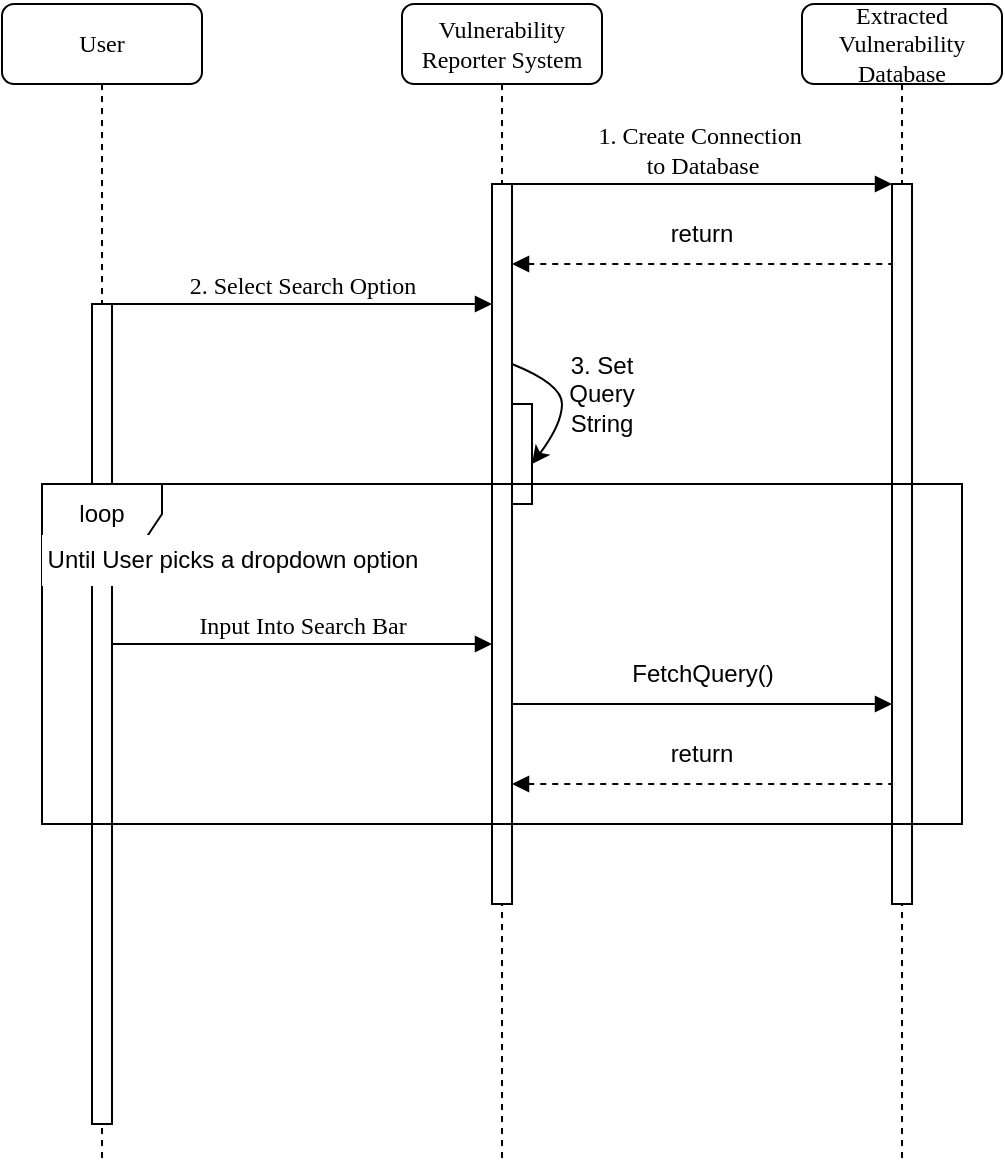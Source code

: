 <mxfile version="26.0.16">
  <diagram name="Page-1" id="13e1069c-82ec-6db2-03f1-153e76fe0fe0">
    <mxGraphModel dx="960" dy="519" grid="1" gridSize="10" guides="1" tooltips="1" connect="1" arrows="1" fold="1" page="1" pageScale="1" pageWidth="1100" pageHeight="850" background="none" math="0" shadow="0">
      <root>
        <mxCell id="0" />
        <mxCell id="1" parent="0" />
        <mxCell id="7baba1c4bc27f4b0-2" value="Vulnerability&lt;div&gt;Reporter System&lt;/div&gt;" style="shape=umlLifeline;perimeter=lifelinePerimeter;whiteSpace=wrap;html=1;container=1;collapsible=0;recursiveResize=0;outlineConnect=0;rounded=1;shadow=0;comic=0;labelBackgroundColor=none;strokeWidth=1;fontFamily=Verdana;fontSize=12;align=center;" parent="1" vertex="1">
          <mxGeometry x="240" y="80" width="100" height="580" as="geometry" />
        </mxCell>
        <mxCell id="7baba1c4bc27f4b0-10" value="" style="html=1;points=[];perimeter=orthogonalPerimeter;rounded=0;shadow=0;comic=0;labelBackgroundColor=none;strokeWidth=1;fontFamily=Verdana;fontSize=12;align=center;" parent="7baba1c4bc27f4b0-2" vertex="1">
          <mxGeometry x="45" y="90" width="10" height="360" as="geometry" />
        </mxCell>
        <mxCell id="Q1Zf_UAmxEGW7UBCuXNI-1" value="" style="html=1;points=[];perimeter=orthogonalPerimeter;rounded=0;shadow=0;comic=0;labelBackgroundColor=none;strokeWidth=1;fontFamily=Verdana;fontSize=12;align=center;" vertex="1" parent="7baba1c4bc27f4b0-2">
          <mxGeometry x="55" y="200" width="10" height="50" as="geometry" />
        </mxCell>
        <mxCell id="Q1Zf_UAmxEGW7UBCuXNI-2" value="" style="curved=1;endArrow=classic;html=1;rounded=0;" edge="1" parent="7baba1c4bc27f4b0-2">
          <mxGeometry width="50" height="50" relative="1" as="geometry">
            <mxPoint x="55" y="180" as="sourcePoint" />
            <mxPoint x="65" y="230" as="targetPoint" />
            <Array as="points">
              <mxPoint x="80" y="190" />
              <mxPoint x="80" y="210" />
            </Array>
          </mxGeometry>
        </mxCell>
        <mxCell id="Q1Zf_UAmxEGW7UBCuXNI-8" value="1. Create Connection&amp;nbsp;&lt;div&gt;to Database&lt;/div&gt;" style="html=1;verticalAlign=bottom;endArrow=block;entryX=0;entryY=0;labelBackgroundColor=none;fontFamily=Verdana;fontSize=12;edgeStyle=elbowEdgeStyle;elbow=vertical;" edge="1" parent="7baba1c4bc27f4b0-2">
          <mxGeometry relative="1" as="geometry">
            <mxPoint x="55" y="90" as="sourcePoint" />
            <mxPoint x="245" y="90.03" as="targetPoint" />
          </mxGeometry>
        </mxCell>
        <mxCell id="Q1Zf_UAmxEGW7UBCuXNI-12" value="" style="html=1;verticalAlign=bottom;endArrow=block;labelBackgroundColor=none;fontFamily=Verdana;fontSize=12;elbow=vertical;" edge="1" parent="7baba1c4bc27f4b0-2">
          <mxGeometry relative="1" as="geometry">
            <mxPoint x="55" y="350" as="sourcePoint" />
            <mxPoint x="245" y="350" as="targetPoint" />
          </mxGeometry>
        </mxCell>
        <mxCell id="7baba1c4bc27f4b0-3" value="&lt;div&gt;Extracted&lt;/div&gt;Vulnerability&lt;div&gt;Database&lt;/div&gt;" style="shape=umlLifeline;perimeter=lifelinePerimeter;whiteSpace=wrap;html=1;container=1;collapsible=0;recursiveResize=0;outlineConnect=0;rounded=1;shadow=0;comic=0;labelBackgroundColor=none;strokeWidth=1;fontFamily=Verdana;fontSize=12;align=center;" parent="1" vertex="1">
          <mxGeometry x="440" y="80" width="100" height="580" as="geometry" />
        </mxCell>
        <mxCell id="7baba1c4bc27f4b0-13" value="" style="html=1;points=[];perimeter=orthogonalPerimeter;rounded=0;shadow=0;comic=0;labelBackgroundColor=none;strokeWidth=1;fontFamily=Verdana;fontSize=12;align=center;" parent="7baba1c4bc27f4b0-3" vertex="1">
          <mxGeometry x="45" y="90" width="10" height="360" as="geometry" />
        </mxCell>
        <mxCell id="7baba1c4bc27f4b0-8" value="User" style="shape=umlLifeline;perimeter=lifelinePerimeter;whiteSpace=wrap;html=1;container=1;collapsible=0;recursiveResize=0;outlineConnect=0;rounded=1;shadow=0;comic=0;labelBackgroundColor=none;strokeWidth=1;fontFamily=Verdana;fontSize=12;align=center;" parent="1" vertex="1">
          <mxGeometry x="40" y="80" width="100" height="580" as="geometry" />
        </mxCell>
        <mxCell id="7baba1c4bc27f4b0-9" value="" style="html=1;points=[];perimeter=orthogonalPerimeter;rounded=0;shadow=0;comic=0;labelBackgroundColor=none;strokeWidth=1;fontFamily=Verdana;fontSize=12;align=center;" parent="7baba1c4bc27f4b0-8" vertex="1">
          <mxGeometry x="45" y="150" width="10" height="410" as="geometry" />
        </mxCell>
        <mxCell id="7baba1c4bc27f4b0-11" value="2. Select Search Option" style="html=1;verticalAlign=bottom;endArrow=block;labelBackgroundColor=none;fontFamily=Verdana;fontSize=12;elbow=vertical;" parent="1" source="7baba1c4bc27f4b0-9" edge="1">
          <mxGeometry relative="1" as="geometry">
            <mxPoint x="220" y="190" as="sourcePoint" />
            <mxPoint x="285" y="230" as="targetPoint" />
          </mxGeometry>
        </mxCell>
        <mxCell id="Q1Zf_UAmxEGW7UBCuXNI-3" value="3. Set Query String" style="text;html=1;align=center;verticalAlign=middle;whiteSpace=wrap;rounded=0;" vertex="1" parent="1">
          <mxGeometry x="310" y="260" width="60" height="30" as="geometry" />
        </mxCell>
        <mxCell id="Q1Zf_UAmxEGW7UBCuXNI-11" value="Input Into Search Bar" style="html=1;verticalAlign=bottom;endArrow=block;labelBackgroundColor=none;fontFamily=Verdana;fontSize=12;elbow=vertical;" edge="1" parent="1">
          <mxGeometry relative="1" as="geometry">
            <mxPoint x="95" y="400" as="sourcePoint" />
            <mxPoint x="285" y="400" as="targetPoint" />
          </mxGeometry>
        </mxCell>
        <mxCell id="Q1Zf_UAmxEGW7UBCuXNI-13" value="FetchQuery()" style="text;html=1;align=center;verticalAlign=middle;resizable=0;points=[];autosize=1;strokeColor=none;fillColor=none;" vertex="1" parent="1">
          <mxGeometry x="345" y="400" width="90" height="30" as="geometry" />
        </mxCell>
        <mxCell id="Q1Zf_UAmxEGW7UBCuXNI-14" value="" style="group" vertex="1" connectable="0" parent="1">
          <mxGeometry x="295" y="180" width="190" height="30" as="geometry" />
        </mxCell>
        <mxCell id="Q1Zf_UAmxEGW7UBCuXNI-9" value="" style="endArrow=none;html=1;rounded=0;startArrow=block;startFill=1;dashed=1;" edge="1" parent="Q1Zf_UAmxEGW7UBCuXNI-14">
          <mxGeometry width="50" height="50" relative="1" as="geometry">
            <mxPoint y="30" as="sourcePoint" />
            <mxPoint x="190" y="30" as="targetPoint" />
          </mxGeometry>
        </mxCell>
        <mxCell id="Q1Zf_UAmxEGW7UBCuXNI-10" value="return" style="text;html=1;align=center;verticalAlign=middle;whiteSpace=wrap;rounded=0;" vertex="1" parent="Q1Zf_UAmxEGW7UBCuXNI-14">
          <mxGeometry x="65" width="60" height="30" as="geometry" />
        </mxCell>
        <mxCell id="Q1Zf_UAmxEGW7UBCuXNI-15" value="" style="group" vertex="1" connectable="0" parent="1">
          <mxGeometry x="295" y="440" width="190" height="30" as="geometry" />
        </mxCell>
        <mxCell id="Q1Zf_UAmxEGW7UBCuXNI-16" value="" style="endArrow=none;html=1;rounded=0;startArrow=block;startFill=1;dashed=1;" edge="1" parent="Q1Zf_UAmxEGW7UBCuXNI-15">
          <mxGeometry width="50" height="50" relative="1" as="geometry">
            <mxPoint y="30" as="sourcePoint" />
            <mxPoint x="190" y="30" as="targetPoint" />
          </mxGeometry>
        </mxCell>
        <mxCell id="Q1Zf_UAmxEGW7UBCuXNI-17" value="return" style="text;html=1;align=center;verticalAlign=middle;whiteSpace=wrap;rounded=0;" vertex="1" parent="Q1Zf_UAmxEGW7UBCuXNI-15">
          <mxGeometry x="65" width="60" height="30" as="geometry" />
        </mxCell>
        <mxCell id="Q1Zf_UAmxEGW7UBCuXNI-20" value="" style="group" vertex="1" connectable="0" parent="1">
          <mxGeometry x="60" y="320" width="460" height="170" as="geometry" />
        </mxCell>
        <mxCell id="Q1Zf_UAmxEGW7UBCuXNI-5" value="loop" style="shape=umlFrame;whiteSpace=wrap;html=1;pointerEvents=0;" vertex="1" parent="Q1Zf_UAmxEGW7UBCuXNI-20">
          <mxGeometry width="460" height="170" as="geometry" />
        </mxCell>
        <mxCell id="Q1Zf_UAmxEGW7UBCuXNI-6" value="Until User picks a dropdown option" style="text;html=1;align=center;verticalAlign=middle;whiteSpace=wrap;rounded=0;fillColor=default;" vertex="1" parent="Q1Zf_UAmxEGW7UBCuXNI-20">
          <mxGeometry y="25.5" width="191.33" height="25.5" as="geometry" />
        </mxCell>
      </root>
    </mxGraphModel>
  </diagram>
</mxfile>
